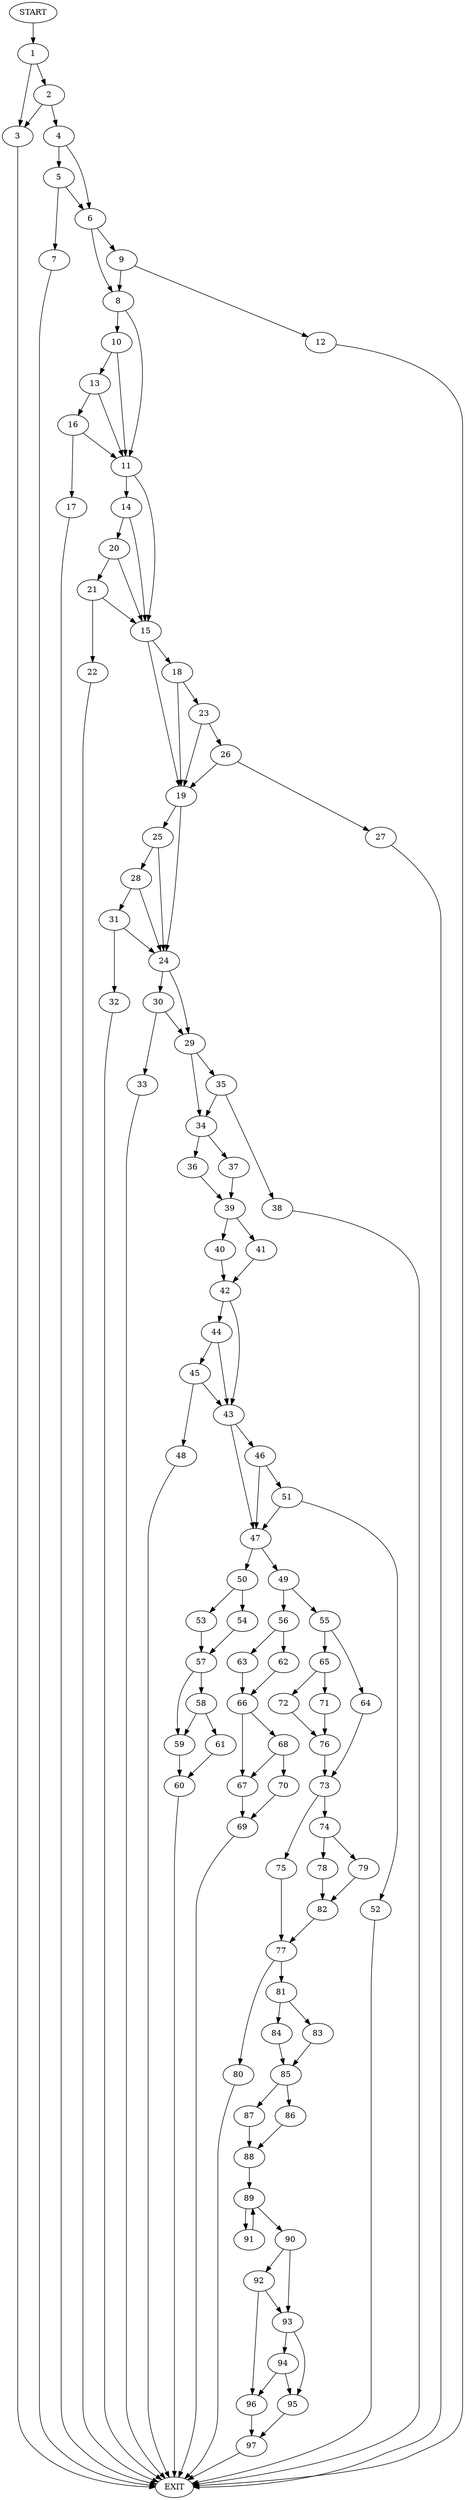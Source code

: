 digraph {
0 [label="START"]
98 [label="EXIT"]
0 -> 1
1 -> 2
1 -> 3
3 -> 98
2 -> 4
2 -> 3
4 -> 5
4 -> 6
5 -> 7
5 -> 6
6 -> 8
6 -> 9
7 -> 98
8 -> 10
8 -> 11
9 -> 8
9 -> 12
12 -> 98
10 -> 13
10 -> 11
11 -> 14
11 -> 15
13 -> 11
13 -> 16
16 -> 17
16 -> 11
17 -> 98
15 -> 18
15 -> 19
14 -> 20
14 -> 15
20 -> 21
20 -> 15
21 -> 22
21 -> 15
22 -> 98
18 -> 23
18 -> 19
19 -> 24
19 -> 25
23 -> 19
23 -> 26
26 -> 27
26 -> 19
27 -> 98
25 -> 28
25 -> 24
24 -> 29
24 -> 30
28 -> 24
28 -> 31
31 -> 24
31 -> 32
32 -> 98
30 -> 33
30 -> 29
29 -> 34
29 -> 35
33 -> 98
34 -> 36
34 -> 37
35 -> 34
35 -> 38
38 -> 98
36 -> 39
37 -> 39
39 -> 40
39 -> 41
40 -> 42
41 -> 42
42 -> 43
42 -> 44
44 -> 43
44 -> 45
43 -> 46
43 -> 47
45 -> 43
45 -> 48
48 -> 98
47 -> 49
47 -> 50
46 -> 47
46 -> 51
51 -> 52
51 -> 47
52 -> 98
50 -> 53
50 -> 54
49 -> 55
49 -> 56
54 -> 57
53 -> 57
57 -> 58
57 -> 59
59 -> 60
58 -> 61
58 -> 59
61 -> 60
60 -> 98
56 -> 62
56 -> 63
55 -> 64
55 -> 65
62 -> 66
63 -> 66
66 -> 67
66 -> 68
67 -> 69
68 -> 70
68 -> 67
70 -> 69
69 -> 98
65 -> 71
65 -> 72
64 -> 73
73 -> 74
73 -> 75
71 -> 76
72 -> 76
76 -> 73
75 -> 77
74 -> 78
74 -> 79
77 -> 80
77 -> 81
79 -> 82
78 -> 82
82 -> 77
81 -> 83
81 -> 84
80 -> 98
83 -> 85
84 -> 85
85 -> 86
85 -> 87
86 -> 88
87 -> 88
88 -> 89
89 -> 90
89 -> 91
91 -> 89
90 -> 92
90 -> 93
93 -> 94
93 -> 95
92 -> 96
92 -> 93
96 -> 97
95 -> 97
94 -> 96
94 -> 95
97 -> 98
}
